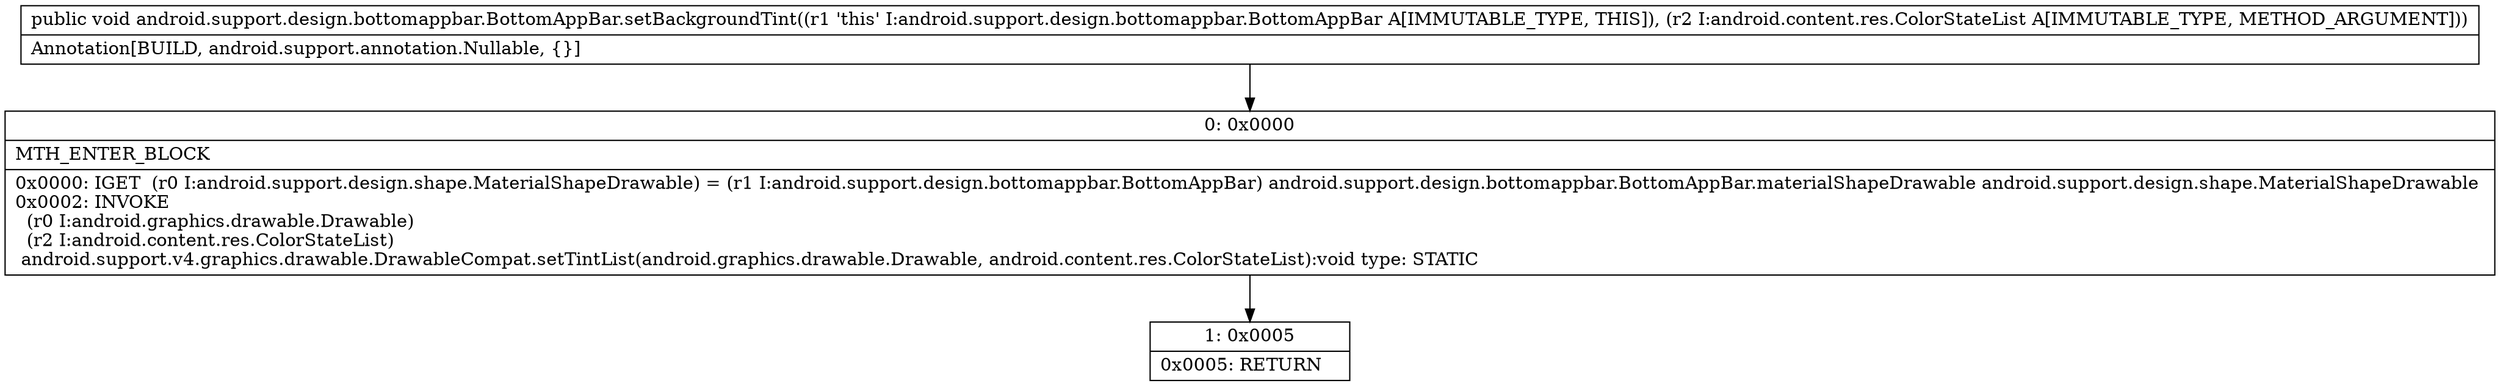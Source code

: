 digraph "CFG forandroid.support.design.bottomappbar.BottomAppBar.setBackgroundTint(Landroid\/content\/res\/ColorStateList;)V" {
Node_0 [shape=record,label="{0\:\ 0x0000|MTH_ENTER_BLOCK\l|0x0000: IGET  (r0 I:android.support.design.shape.MaterialShapeDrawable) = (r1 I:android.support.design.bottomappbar.BottomAppBar) android.support.design.bottomappbar.BottomAppBar.materialShapeDrawable android.support.design.shape.MaterialShapeDrawable \l0x0002: INVOKE  \l  (r0 I:android.graphics.drawable.Drawable)\l  (r2 I:android.content.res.ColorStateList)\l android.support.v4.graphics.drawable.DrawableCompat.setTintList(android.graphics.drawable.Drawable, android.content.res.ColorStateList):void type: STATIC \l}"];
Node_1 [shape=record,label="{1\:\ 0x0005|0x0005: RETURN   \l}"];
MethodNode[shape=record,label="{public void android.support.design.bottomappbar.BottomAppBar.setBackgroundTint((r1 'this' I:android.support.design.bottomappbar.BottomAppBar A[IMMUTABLE_TYPE, THIS]), (r2 I:android.content.res.ColorStateList A[IMMUTABLE_TYPE, METHOD_ARGUMENT]))  | Annotation[BUILD, android.support.annotation.Nullable, \{\}]\l}"];
MethodNode -> Node_0;
Node_0 -> Node_1;
}

